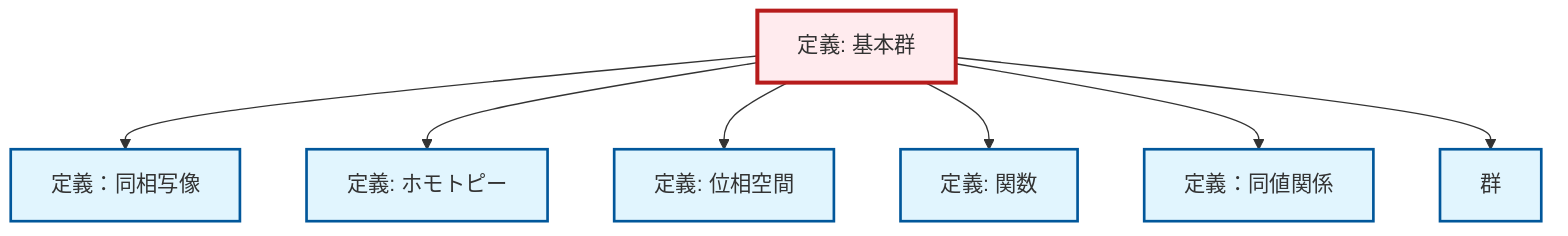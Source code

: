 graph TD
    classDef definition fill:#e1f5fe,stroke:#01579b,stroke-width:2px
    classDef theorem fill:#f3e5f5,stroke:#4a148c,stroke-width:2px
    classDef axiom fill:#fff3e0,stroke:#e65100,stroke-width:2px
    classDef example fill:#e8f5e9,stroke:#1b5e20,stroke-width:2px
    classDef current fill:#ffebee,stroke:#b71c1c,stroke-width:3px
    def-equivalence-relation["定義：同値関係"]:::definition
    def-fundamental-group["定義: 基本群"]:::definition
    def-function["定義: 関数"]:::definition
    def-homeomorphism["定義：同相写像"]:::definition
    def-topological-space["定義: 位相空間"]:::definition
    def-group["群"]:::definition
    def-homotopy["定義: ホモトピー"]:::definition
    def-fundamental-group --> def-homeomorphism
    def-fundamental-group --> def-homotopy
    def-fundamental-group --> def-topological-space
    def-fundamental-group --> def-function
    def-fundamental-group --> def-equivalence-relation
    def-fundamental-group --> def-group
    class def-fundamental-group current